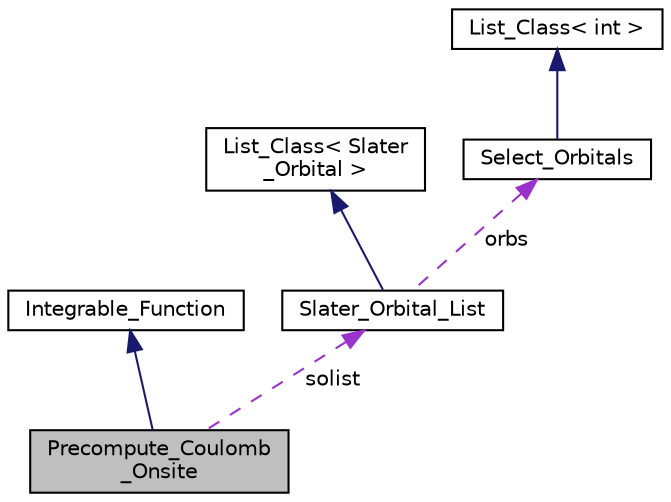 digraph "Precompute_Coulomb_Onsite"
{
  edge [fontname="Helvetica",fontsize="10",labelfontname="Helvetica",labelfontsize="10"];
  node [fontname="Helvetica",fontsize="10",shape=record];
  Node1 [label="Precompute_Coulomb\l_Onsite",height=0.2,width=0.4,color="black", fillcolor="grey75", style="filled", fontcolor="black"];
  Node2 -> Node1 [dir="back",color="midnightblue",fontsize="10",style="solid",fontname="Helvetica"];
  Node2 [label="Integrable_Function",height=0.2,width=0.4,color="black", fillcolor="white", style="filled",URL="$classIntegrable__Function.html",tooltip="Interface for integrable functions. "];
  Node3 -> Node1 [dir="back",color="darkorchid3",fontsize="10",style="dashed",label=" solist" ,fontname="Helvetica"];
  Node3 [label="Slater_Orbital_List",height=0.2,width=0.4,color="black", fillcolor="white", style="filled",URL="$classSlater__Orbital__List.html"];
  Node4 -> Node3 [dir="back",color="midnightblue",fontsize="10",style="solid",fontname="Helvetica"];
  Node4 [label="List_Class\< Slater\l_Orbital \>",height=0.2,width=0.4,color="black", fillcolor="white", style="filled",URL="$classList__Class.html"];
  Node5 -> Node3 [dir="back",color="darkorchid3",fontsize="10",style="dashed",label=" orbs" ,fontname="Helvetica"];
  Node5 [label="Select_Orbitals",height=0.2,width=0.4,color="black", fillcolor="white", style="filled",URL="$classSelect__Orbitals.html"];
  Node6 -> Node5 [dir="back",color="midnightblue",fontsize="10",style="solid",fontname="Helvetica"];
  Node6 [label="List_Class\< int \>",height=0.2,width=0.4,color="black", fillcolor="white", style="filled",URL="$classList__Class.html"];
}
